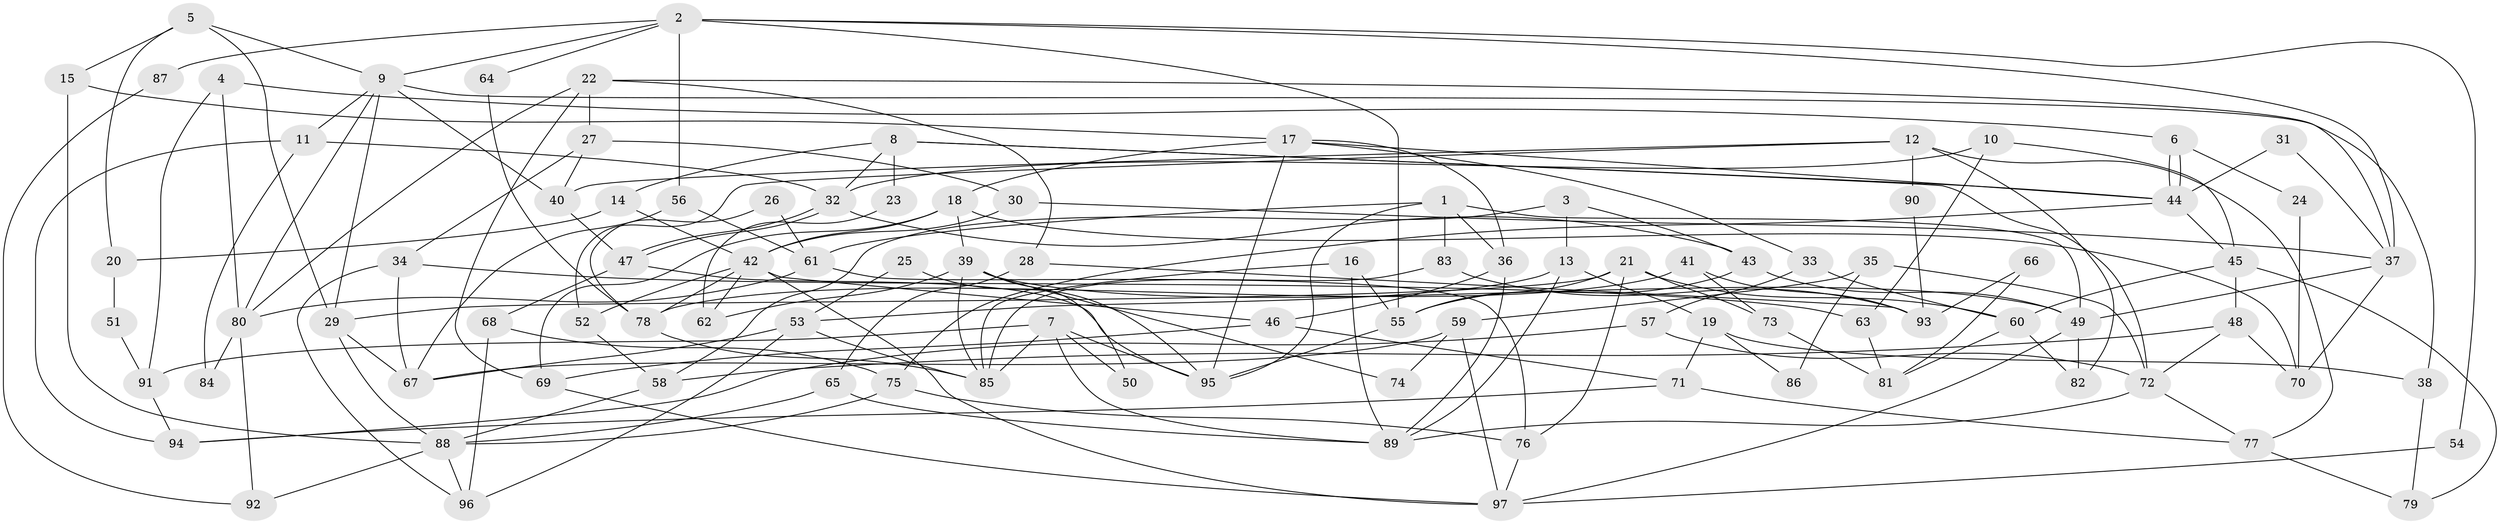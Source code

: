 // coarse degree distribution, {13: 0.01694915254237288, 9: 0.05084745762711865, 3: 0.2542372881355932, 5: 0.11864406779661017, 7: 0.06779661016949153, 4: 0.1016949152542373, 10: 0.03389830508474576, 12: 0.01694915254237288, 2: 0.1864406779661017, 6: 0.1016949152542373, 8: 0.05084745762711865}
// Generated by graph-tools (version 1.1) at 2025/51/03/04/25 22:51:21]
// undirected, 97 vertices, 194 edges
graph export_dot {
  node [color=gray90,style=filled];
  1;
  2;
  3;
  4;
  5;
  6;
  7;
  8;
  9;
  10;
  11;
  12;
  13;
  14;
  15;
  16;
  17;
  18;
  19;
  20;
  21;
  22;
  23;
  24;
  25;
  26;
  27;
  28;
  29;
  30;
  31;
  32;
  33;
  34;
  35;
  36;
  37;
  38;
  39;
  40;
  41;
  42;
  43;
  44;
  45;
  46;
  47;
  48;
  49;
  50;
  51;
  52;
  53;
  54;
  55;
  56;
  57;
  58;
  59;
  60;
  61;
  62;
  63;
  64;
  65;
  66;
  67;
  68;
  69;
  70;
  71;
  72;
  73;
  74;
  75;
  76;
  77;
  78;
  79;
  80;
  81;
  82;
  83;
  84;
  85;
  86;
  87;
  88;
  89;
  90;
  91;
  92;
  93;
  94;
  95;
  96;
  97;
  1 -- 49;
  1 -- 36;
  1 -- 61;
  1 -- 83;
  1 -- 95;
  2 -- 37;
  2 -- 9;
  2 -- 54;
  2 -- 55;
  2 -- 56;
  2 -- 64;
  2 -- 87;
  3 -- 13;
  3 -- 43;
  3 -- 58;
  4 -- 80;
  4 -- 91;
  4 -- 6;
  5 -- 9;
  5 -- 29;
  5 -- 15;
  5 -- 20;
  6 -- 44;
  6 -- 44;
  6 -- 24;
  7 -- 95;
  7 -- 85;
  7 -- 50;
  7 -- 89;
  7 -- 91;
  8 -- 44;
  8 -- 32;
  8 -- 14;
  8 -- 23;
  8 -- 72;
  9 -- 80;
  9 -- 40;
  9 -- 11;
  9 -- 29;
  9 -- 38;
  10 -- 32;
  10 -- 45;
  10 -- 63;
  11 -- 32;
  11 -- 84;
  11 -- 94;
  12 -- 52;
  12 -- 40;
  12 -- 77;
  12 -- 82;
  12 -- 90;
  13 -- 19;
  13 -- 89;
  13 -- 53;
  14 -- 42;
  14 -- 20;
  15 -- 88;
  15 -- 17;
  16 -- 89;
  16 -- 55;
  16 -- 85;
  17 -- 95;
  17 -- 18;
  17 -- 33;
  17 -- 36;
  17 -- 44;
  18 -- 70;
  18 -- 39;
  18 -- 42;
  18 -- 69;
  19 -- 71;
  19 -- 38;
  19 -- 86;
  20 -- 51;
  21 -- 29;
  21 -- 76;
  21 -- 55;
  21 -- 60;
  21 -- 73;
  22 -- 37;
  22 -- 69;
  22 -- 27;
  22 -- 28;
  22 -- 80;
  23 -- 62;
  24 -- 70;
  25 -- 53;
  25 -- 95;
  26 -- 61;
  26 -- 78;
  27 -- 34;
  27 -- 30;
  27 -- 40;
  28 -- 65;
  28 -- 93;
  29 -- 88;
  29 -- 67;
  30 -- 42;
  30 -- 37;
  31 -- 37;
  31 -- 44;
  32 -- 43;
  32 -- 47;
  32 -- 47;
  33 -- 60;
  33 -- 57;
  34 -- 67;
  34 -- 96;
  34 -- 63;
  35 -- 59;
  35 -- 72;
  35 -- 86;
  36 -- 89;
  36 -- 46;
  37 -- 49;
  37 -- 70;
  38 -- 79;
  39 -- 85;
  39 -- 49;
  39 -- 50;
  39 -- 62;
  39 -- 74;
  40 -- 47;
  41 -- 93;
  41 -- 73;
  41 -- 78;
  42 -- 97;
  42 -- 46;
  42 -- 52;
  42 -- 62;
  42 -- 78;
  43 -- 49;
  43 -- 55;
  44 -- 45;
  44 -- 75;
  45 -- 60;
  45 -- 48;
  45 -- 79;
  46 -- 69;
  46 -- 71;
  47 -- 95;
  47 -- 68;
  48 -- 72;
  48 -- 58;
  48 -- 70;
  49 -- 97;
  49 -- 82;
  51 -- 91;
  52 -- 58;
  53 -- 85;
  53 -- 67;
  53 -- 96;
  54 -- 97;
  55 -- 95;
  56 -- 67;
  56 -- 61;
  57 -- 72;
  57 -- 94;
  58 -- 88;
  59 -- 67;
  59 -- 97;
  59 -- 74;
  60 -- 82;
  60 -- 81;
  61 -- 76;
  61 -- 80;
  63 -- 81;
  64 -- 78;
  65 -- 88;
  65 -- 89;
  66 -- 93;
  66 -- 81;
  68 -- 96;
  68 -- 75;
  69 -- 97;
  71 -- 94;
  71 -- 77;
  72 -- 77;
  72 -- 89;
  73 -- 81;
  75 -- 76;
  75 -- 88;
  76 -- 97;
  77 -- 79;
  78 -- 85;
  80 -- 84;
  80 -- 92;
  83 -- 85;
  83 -- 93;
  87 -- 92;
  88 -- 92;
  88 -- 96;
  90 -- 93;
  91 -- 94;
}

